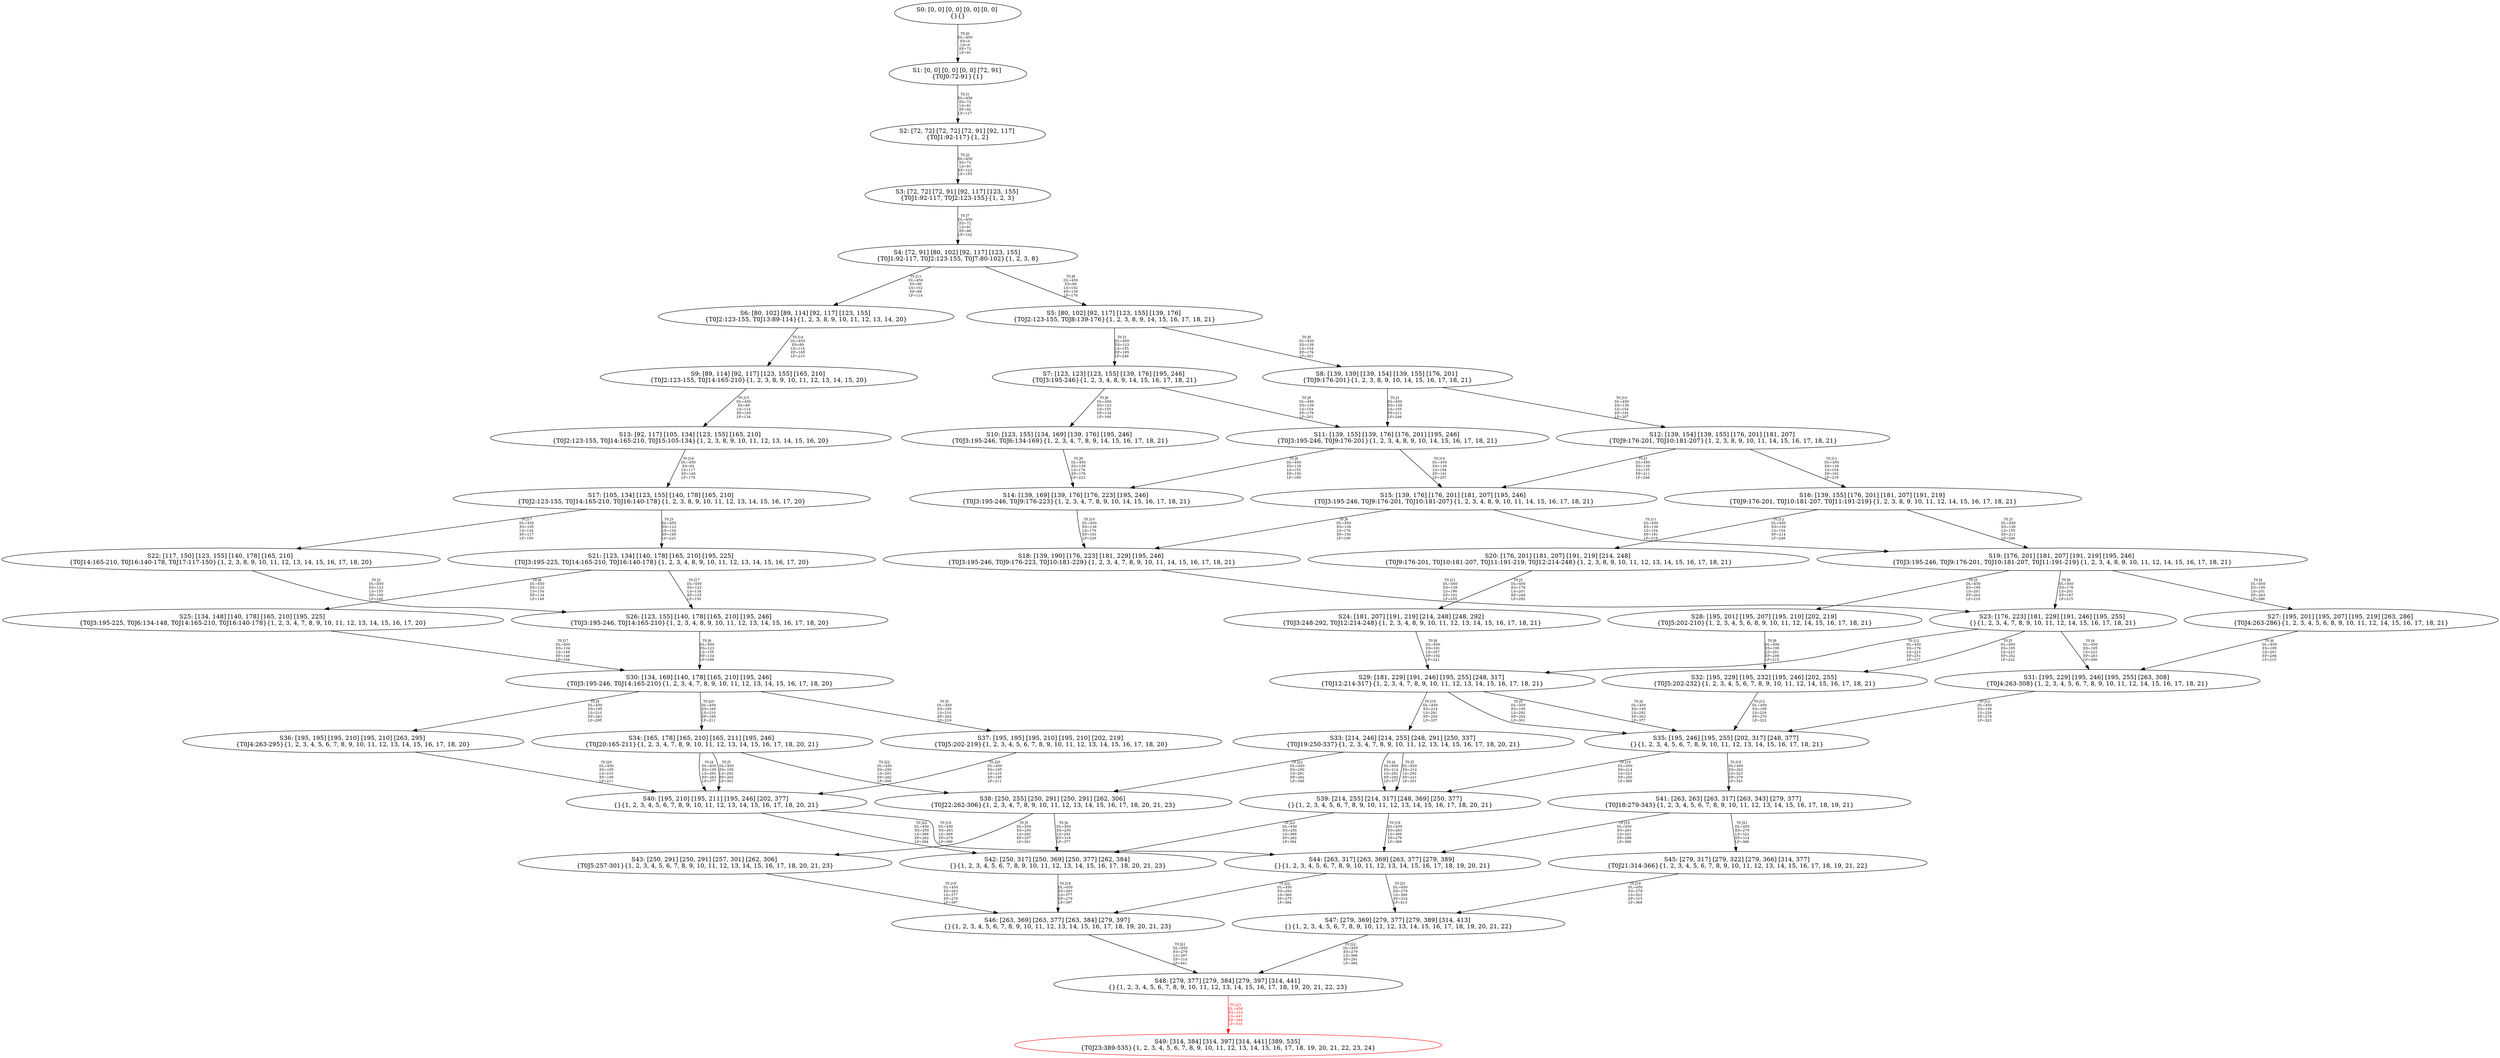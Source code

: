 digraph {
	S0[label="S0: [0, 0] [0, 0] [0, 0] [0, 0] \n{}{}"];
	S1[label="S1: [0, 0] [0, 0] [0, 0] [72, 91] \n{T0J0:72-91}{1}"];
	S2[label="S2: [72, 72] [72, 72] [72, 91] [92, 117] \n{T0J1:92-117}{1, 2}"];
	S3[label="S3: [72, 72] [72, 91] [92, 117] [123, 155] \n{T0J1:92-117, T0J2:123-155}{1, 2, 3}"];
	S4[label="S4: [72, 91] [80, 102] [92, 117] [123, 155] \n{T0J1:92-117, T0J2:123-155, T0J7:80-102}{1, 2, 3, 8}"];
	S5[label="S5: [80, 102] [92, 117] [123, 155] [139, 176] \n{T0J2:123-155, T0J8:139-176}{1, 2, 3, 8, 9, 14, 15, 16, 17, 18, 21}"];
	S6[label="S6: [80, 102] [89, 114] [92, 117] [123, 155] \n{T0J2:123-155, T0J13:89-114}{1, 2, 3, 8, 9, 10, 11, 12, 13, 14, 20}"];
	S7[label="S7: [123, 123] [123, 155] [139, 176] [195, 246] \n{T0J3:195-246}{1, 2, 3, 4, 8, 9, 14, 15, 16, 17, 18, 21}"];
	S8[label="S8: [139, 139] [139, 154] [139, 155] [176, 201] \n{T0J9:176-201}{1, 2, 3, 8, 9, 10, 14, 15, 16, 17, 18, 21}"];
	S9[label="S9: [89, 114] [92, 117] [123, 155] [165, 210] \n{T0J2:123-155, T0J14:165-210}{1, 2, 3, 8, 9, 10, 11, 12, 13, 14, 15, 20}"];
	S10[label="S10: [123, 155] [134, 169] [139, 176] [195, 246] \n{T0J3:195-246, T0J6:134-169}{1, 2, 3, 4, 7, 8, 9, 14, 15, 16, 17, 18, 21}"];
	S11[label="S11: [139, 155] [139, 176] [176, 201] [195, 246] \n{T0J3:195-246, T0J9:176-201}{1, 2, 3, 4, 8, 9, 10, 14, 15, 16, 17, 18, 21}"];
	S12[label="S12: [139, 154] [139, 155] [176, 201] [181, 207] \n{T0J9:176-201, T0J10:181-207}{1, 2, 3, 8, 9, 10, 11, 14, 15, 16, 17, 18, 21}"];
	S13[label="S13: [92, 117] [105, 134] [123, 155] [165, 210] \n{T0J2:123-155, T0J14:165-210, T0J15:105-134}{1, 2, 3, 8, 9, 10, 11, 12, 13, 14, 15, 16, 20}"];
	S14[label="S14: [139, 169] [139, 176] [176, 223] [195, 246] \n{T0J3:195-246, T0J9:176-223}{1, 2, 3, 4, 7, 8, 9, 10, 14, 15, 16, 17, 18, 21}"];
	S15[label="S15: [139, 176] [176, 201] [181, 207] [195, 246] \n{T0J3:195-246, T0J9:176-201, T0J10:181-207}{1, 2, 3, 4, 8, 9, 10, 11, 14, 15, 16, 17, 18, 21}"];
	S16[label="S16: [139, 155] [176, 201] [181, 207] [191, 219] \n{T0J9:176-201, T0J10:181-207, T0J11:191-219}{1, 2, 3, 8, 9, 10, 11, 12, 14, 15, 16, 17, 18, 21}"];
	S17[label="S17: [105, 134] [123, 155] [140, 178] [165, 210] \n{T0J2:123-155, T0J14:165-210, T0J16:140-178}{1, 2, 3, 8, 9, 10, 11, 12, 13, 14, 15, 16, 17, 20}"];
	S18[label="S18: [139, 190] [176, 223] [181, 229] [195, 246] \n{T0J3:195-246, T0J9:176-223, T0J10:181-229}{1, 2, 3, 4, 7, 8, 9, 10, 11, 14, 15, 16, 17, 18, 21}"];
	S19[label="S19: [176, 201] [181, 207] [191, 219] [195, 246] \n{T0J3:195-246, T0J9:176-201, T0J10:181-207, T0J11:191-219}{1, 2, 3, 4, 8, 9, 10, 11, 12, 14, 15, 16, 17, 18, 21}"];
	S20[label="S20: [176, 201] [181, 207] [191, 219] [214, 248] \n{T0J9:176-201, T0J10:181-207, T0J11:191-219, T0J12:214-248}{1, 2, 3, 8, 9, 10, 11, 12, 13, 14, 15, 16, 17, 18, 21}"];
	S21[label="S21: [123, 134] [140, 178] [165, 210] [195, 225] \n{T0J3:195-225, T0J14:165-210, T0J16:140-178}{1, 2, 3, 4, 8, 9, 10, 11, 12, 13, 14, 15, 16, 17, 20}"];
	S22[label="S22: [117, 150] [123, 155] [140, 178] [165, 210] \n{T0J14:165-210, T0J16:140-178, T0J17:117-150}{1, 2, 3, 8, 9, 10, 11, 12, 13, 14, 15, 16, 17, 18, 20}"];
	S23[label="S23: [176, 223] [181, 229] [191, 246] [195, 255] \n{}{1, 2, 3, 4, 7, 8, 9, 10, 11, 12, 14, 15, 16, 17, 18, 21}"];
	S24[label="S24: [181, 207] [191, 219] [214, 248] [248, 292] \n{T0J3:248-292, T0J12:214-248}{1, 2, 3, 4, 8, 9, 10, 11, 12, 13, 14, 15, 16, 17, 18, 21}"];
	S25[label="S25: [134, 148] [140, 178] [165, 210] [195, 225] \n{T0J3:195-225, T0J6:134-148, T0J14:165-210, T0J16:140-178}{1, 2, 3, 4, 7, 8, 9, 10, 11, 12, 13, 14, 15, 16, 17, 20}"];
	S26[label="S26: [123, 155] [140, 178] [165, 210] [195, 246] \n{T0J3:195-246, T0J14:165-210}{1, 2, 3, 4, 8, 9, 10, 11, 12, 13, 14, 15, 16, 17, 18, 20}"];
	S27[label="S27: [195, 201] [195, 207] [195, 219] [263, 286] \n{T0J4:263-286}{1, 2, 3, 4, 5, 6, 8, 9, 10, 11, 12, 14, 15, 16, 17, 18, 21}"];
	S28[label="S28: [195, 201] [195, 207] [195, 210] [202, 219] \n{T0J5:202-210}{1, 2, 3, 4, 5, 6, 8, 9, 10, 11, 12, 14, 15, 16, 17, 18, 21}"];
	S29[label="S29: [181, 229] [191, 246] [195, 255] [248, 317] \n{T0J12:214-317}{1, 2, 3, 4, 7, 8, 9, 10, 11, 12, 13, 14, 15, 16, 17, 18, 21}"];
	S30[label="S30: [134, 169] [140, 178] [165, 210] [195, 246] \n{T0J3:195-246, T0J14:165-210}{1, 2, 3, 4, 7, 8, 9, 10, 11, 12, 13, 14, 15, 16, 17, 18, 20}"];
	S31[label="S31: [195, 229] [195, 246] [195, 255] [263, 308] \n{T0J4:263-308}{1, 2, 3, 4, 5, 6, 7, 8, 9, 10, 11, 12, 14, 15, 16, 17, 18, 21}"];
	S32[label="S32: [195, 229] [195, 232] [195, 246] [202, 255] \n{T0J5:202-232}{1, 2, 3, 4, 5, 6, 7, 8, 9, 10, 11, 12, 14, 15, 16, 17, 18, 21}"];
	S33[label="S33: [214, 246] [214, 255] [248, 291] [250, 337] \n{T0J19:250-337}{1, 2, 3, 4, 7, 8, 9, 10, 11, 12, 13, 14, 15, 16, 17, 18, 20, 21}"];
	S34[label="S34: [165, 178] [165, 210] [165, 211] [195, 246] \n{T0J20:165-211}{1, 2, 3, 4, 7, 8, 9, 10, 11, 12, 13, 14, 15, 16, 17, 18, 20, 21}"];
	S35[label="S35: [195, 246] [195, 255] [202, 317] [248, 377] \n{}{1, 2, 3, 4, 5, 6, 7, 8, 9, 10, 11, 12, 13, 14, 15, 16, 17, 18, 21}"];
	S36[label="S36: [195, 195] [195, 210] [195, 210] [263, 295] \n{T0J4:263-295}{1, 2, 3, 4, 5, 6, 7, 8, 9, 10, 11, 12, 13, 14, 15, 16, 17, 18, 20}"];
	S37[label="S37: [195, 195] [195, 210] [195, 210] [202, 219] \n{T0J5:202-219}{1, 2, 3, 4, 5, 6, 7, 8, 9, 10, 11, 12, 13, 14, 15, 16, 17, 18, 20}"];
	S38[label="S38: [250, 255] [250, 291] [250, 291] [262, 306] \n{T0J22:262-306}{1, 2, 3, 4, 7, 8, 9, 10, 11, 12, 13, 14, 15, 16, 17, 18, 20, 21, 23}"];
	S39[label="S39: [214, 255] [214, 317] [248, 369] [250, 377] \n{}{1, 2, 3, 4, 5, 6, 7, 8, 9, 10, 11, 12, 13, 14, 15, 16, 17, 18, 20, 21}"];
	S40[label="S40: [195, 210] [195, 211] [195, 246] [202, 377] \n{}{1, 2, 3, 4, 5, 6, 7, 8, 9, 10, 11, 12, 13, 14, 15, 16, 17, 18, 20, 21}"];
	S41[label="S41: [263, 263] [263, 317] [263, 343] [279, 377] \n{T0J18:279-343}{1, 2, 3, 4, 5, 6, 7, 8, 9, 10, 11, 12, 13, 14, 15, 16, 17, 18, 19, 21}"];
	S42[label="S42: [250, 317] [250, 369] [250, 377] [262, 384] \n{}{1, 2, 3, 4, 5, 6, 7, 8, 9, 10, 11, 12, 13, 14, 15, 16, 17, 18, 20, 21, 23}"];
	S43[label="S43: [250, 291] [250, 291] [257, 301] [262, 306] \n{T0J5:257-301}{1, 2, 3, 4, 5, 6, 7, 8, 9, 10, 11, 12, 13, 14, 15, 16, 17, 18, 20, 21, 23}"];
	S44[label="S44: [263, 317] [263, 369] [263, 377] [279, 389] \n{}{1, 2, 3, 4, 5, 6, 7, 8, 9, 10, 11, 12, 13, 14, 15, 16, 17, 18, 19, 20, 21}"];
	S45[label="S45: [279, 317] [279, 322] [279, 366] [314, 377] \n{T0J21:314-366}{1, 2, 3, 4, 5, 6, 7, 8, 9, 10, 11, 12, 13, 14, 15, 16, 17, 18, 19, 21, 22}"];
	S46[label="S46: [263, 369] [263, 377] [263, 384] [279, 397] \n{}{1, 2, 3, 4, 5, 6, 7, 8, 9, 10, 11, 12, 13, 14, 15, 16, 17, 18, 19, 20, 21, 23}"];
	S47[label="S47: [279, 369] [279, 377] [279, 389] [314, 413] \n{}{1, 2, 3, 4, 5, 6, 7, 8, 9, 10, 11, 12, 13, 14, 15, 16, 17, 18, 19, 20, 21, 22}"];
	S48[label="S48: [279, 377] [279, 384] [279, 397] [314, 441] \n{}{1, 2, 3, 4, 5, 6, 7, 8, 9, 10, 11, 12, 13, 14, 15, 16, 17, 18, 19, 20, 21, 22, 23}"];
	S49[label="S49: [314, 384] [314, 397] [314, 441] [389, 535] \n{T0J23:389-535}{1, 2, 3, 4, 5, 6, 7, 8, 9, 10, 11, 12, 13, 14, 15, 16, 17, 18, 19, 20, 21, 22, 23, 24}"];
	S0 -> S1[label="T0 J0\nDL=450\nES=0\nLS=0\nEF=72\nLF=91",fontsize=8];
	S1 -> S2[label="T0 J1\nDL=450\nES=72\nLS=91\nEF=92\nLF=117",fontsize=8];
	S2 -> S3[label="T0 J2\nDL=450\nES=72\nLS=91\nEF=123\nLF=155",fontsize=8];
	S3 -> S4[label="T0 J7\nDL=450\nES=72\nLS=91\nEF=80\nLF=102",fontsize=8];
	S4 -> S5[label="T0 J8\nDL=450\nES=80\nLS=102\nEF=139\nLF=176",fontsize=8];
	S4 -> S6[label="T0 J13\nDL=450\nES=80\nLS=102\nEF=89\nLF=114",fontsize=8];
	S5 -> S7[label="T0 J3\nDL=450\nES=123\nLS=155\nEF=195\nLF=246",fontsize=8];
	S5 -> S8[label="T0 J9\nDL=450\nES=139\nLS=154\nEF=176\nLF=201",fontsize=8];
	S6 -> S9[label="T0 J14\nDL=450\nES=89\nLS=114\nEF=165\nLF=210",fontsize=8];
	S7 -> S10[label="T0 J6\nDL=450\nES=123\nLS=155\nEF=134\nLF=169",fontsize=8];
	S7 -> S11[label="T0 J9\nDL=450\nES=139\nLS=154\nEF=176\nLF=201",fontsize=8];
	S8 -> S11[label="T0 J3\nDL=450\nES=139\nLS=155\nEF=211\nLF=246",fontsize=8];
	S8 -> S12[label="T0 J10\nDL=450\nES=139\nLS=154\nEF=181\nLF=207",fontsize=8];
	S9 -> S13[label="T0 J15\nDL=450\nES=89\nLS=114\nEF=105\nLF=134",fontsize=8];
	S10 -> S14[label="T0 J9\nDL=450\nES=139\nLS=176\nEF=176\nLF=223",fontsize=8];
	S11 -> S14[label="T0 J6\nDL=450\nES=139\nLS=155\nEF=150\nLF=169",fontsize=8];
	S11 -> S15[label="T0 J10\nDL=450\nES=139\nLS=154\nEF=181\nLF=207",fontsize=8];
	S12 -> S15[label="T0 J3\nDL=450\nES=139\nLS=155\nEF=211\nLF=246",fontsize=8];
	S12 -> S16[label="T0 J11\nDL=450\nES=139\nLS=154\nEF=191\nLF=219",fontsize=8];
	S13 -> S17[label="T0 J16\nDL=450\nES=92\nLS=117\nEF=140\nLF=178",fontsize=8];
	S14 -> S18[label="T0 J10\nDL=450\nES=139\nLS=176\nEF=181\nLF=229",fontsize=8];
	S15 -> S18[label="T0 J6\nDL=450\nES=139\nLS=176\nEF=150\nLF=190",fontsize=8];
	S15 -> S19[label="T0 J11\nDL=450\nES=139\nLS=154\nEF=191\nLF=219",fontsize=8];
	S16 -> S19[label="T0 J3\nDL=450\nES=139\nLS=155\nEF=211\nLF=246",fontsize=8];
	S16 -> S20[label="T0 J12\nDL=450\nES=139\nLS=154\nEF=214\nLF=248",fontsize=8];
	S17 -> S21[label="T0 J3\nDL=450\nES=123\nLS=134\nEF=195\nLF=225",fontsize=8];
	S17 -> S22[label="T0 J17\nDL=450\nES=105\nLS=134\nEF=117\nLF=150",fontsize=8];
	S18 -> S23[label="T0 J11\nDL=450\nES=139\nLS=190\nEF=191\nLF=255",fontsize=8];
	S19 -> S27[label="T0 J4\nDL=450\nES=195\nLS=201\nEF=263\nLF=286",fontsize=8];
	S19 -> S28[label="T0 J5\nDL=450\nES=195\nLS=201\nEF=202\nLF=210",fontsize=8];
	S19 -> S23[label="T0 J6\nDL=450\nES=176\nLS=201\nEF=187\nLF=215",fontsize=8];
	S20 -> S24[label="T0 J3\nDL=450\nES=176\nLS=201\nEF=248\nLF=292",fontsize=8];
	S21 -> S25[label="T0 J6\nDL=450\nES=123\nLS=134\nEF=134\nLF=148",fontsize=8];
	S21 -> S26[label="T0 J17\nDL=450\nES=123\nLS=134\nEF=135\nLF=150",fontsize=8];
	S22 -> S26[label="T0 J3\nDL=450\nES=123\nLS=155\nEF=195\nLF=246",fontsize=8];
	S23 -> S31[label="T0 J4\nDL=450\nES=195\nLS=223\nEF=263\nLF=308",fontsize=8];
	S23 -> S32[label="T0 J5\nDL=450\nES=195\nLS=223\nEF=202\nLF=232",fontsize=8];
	S23 -> S29[label="T0 J12\nDL=450\nES=176\nLS=223\nEF=251\nLF=317",fontsize=8];
	S24 -> S29[label="T0 J6\nDL=450\nES=181\nLS=207\nEF=192\nLF=221",fontsize=8];
	S25 -> S30[label="T0 J17\nDL=450\nES=134\nLS=148\nEF=146\nLF=164",fontsize=8];
	S26 -> S30[label="T0 J6\nDL=450\nES=123\nLS=155\nEF=134\nLF=169",fontsize=8];
	S27 -> S31[label="T0 J6\nDL=450\nES=195\nLS=201\nEF=206\nLF=215",fontsize=8];
	S28 -> S32[label="T0 J6\nDL=450\nES=195\nLS=201\nEF=206\nLF=215",fontsize=8];
	S29 -> S35[label="T0 J4\nDL=450\nES=195\nLS=292\nEF=263\nLF=377",fontsize=8];
	S29 -> S35[label="T0 J5\nDL=450\nES=195\nLS=292\nEF=202\nLF=301",fontsize=8];
	S29 -> S33[label="T0 J19\nDL=450\nES=214\nLS=291\nEF=250\nLF=337",fontsize=8];
	S30 -> S36[label="T0 J4\nDL=450\nES=195\nLS=210\nEF=263\nLF=295",fontsize=8];
	S30 -> S37[label="T0 J5\nDL=450\nES=195\nLS=210\nEF=202\nLF=219",fontsize=8];
	S30 -> S34[label="T0 J20\nDL=450\nES=165\nLS=210\nEF=165\nLF=211",fontsize=8];
	S31 -> S35[label="T0 J12\nDL=450\nES=195\nLS=229\nEF=270\nLF=323",fontsize=8];
	S32 -> S35[label="T0 J12\nDL=450\nES=195\nLS=229\nEF=270\nLF=323",fontsize=8];
	S33 -> S39[label="T0 J4\nDL=450\nES=214\nLS=292\nEF=282\nLF=377",fontsize=8];
	S33 -> S39[label="T0 J5\nDL=450\nES=214\nLS=292\nEF=221\nLF=301",fontsize=8];
	S33 -> S38[label="T0 J22\nDL=450\nES=250\nLS=291\nEF=262\nLF=306",fontsize=8];
	S34 -> S40[label="T0 J4\nDL=450\nES=195\nLS=292\nEF=263\nLF=377",fontsize=8];
	S34 -> S40[label="T0 J5\nDL=450\nES=195\nLS=292\nEF=202\nLF=301",fontsize=8];
	S34 -> S38[label="T0 J22\nDL=450\nES=250\nLS=291\nEF=262\nLF=306",fontsize=8];
	S35 -> S41[label="T0 J18\nDL=450\nES=263\nLS=323\nEF=279\nLF=343",fontsize=8];
	S35 -> S39[label="T0 J19\nDL=450\nES=214\nLS=323\nEF=250\nLF=369",fontsize=8];
	S36 -> S40[label="T0 J20\nDL=450\nES=195\nLS=210\nEF=195\nLF=211",fontsize=8];
	S37 -> S40[label="T0 J20\nDL=450\nES=195\nLS=210\nEF=195\nLF=211",fontsize=8];
	S38 -> S42[label="T0 J4\nDL=450\nES=250\nLS=292\nEF=318\nLF=377",fontsize=8];
	S38 -> S43[label="T0 J5\nDL=450\nES=250\nLS=292\nEF=257\nLF=301",fontsize=8];
	S39 -> S44[label="T0 J18\nDL=450\nES=263\nLS=369\nEF=279\nLF=389",fontsize=8];
	S39 -> S42[label="T0 J22\nDL=450\nES=250\nLS=369\nEF=262\nLF=384",fontsize=8];
	S40 -> S44[label="T0 J18\nDL=450\nES=263\nLS=369\nEF=279\nLF=389",fontsize=8];
	S40 -> S42[label="T0 J22\nDL=450\nES=250\nLS=369\nEF=262\nLF=384",fontsize=8];
	S41 -> S44[label="T0 J19\nDL=450\nES=263\nLS=323\nEF=299\nLF=369",fontsize=8];
	S41 -> S45[label="T0 J21\nDL=450\nES=279\nLS=322\nEF=314\nLF=366",fontsize=8];
	S42 -> S46[label="T0 J18\nDL=450\nES=263\nLS=377\nEF=279\nLF=397",fontsize=8];
	S43 -> S46[label="T0 J18\nDL=450\nES=263\nLS=377\nEF=279\nLF=397",fontsize=8];
	S44 -> S47[label="T0 J21\nDL=450\nES=279\nLS=369\nEF=314\nLF=413",fontsize=8];
	S44 -> S46[label="T0 J22\nDL=450\nES=263\nLS=369\nEF=275\nLF=384",fontsize=8];
	S45 -> S47[label="T0 J19\nDL=450\nES=279\nLS=323\nEF=315\nLF=369",fontsize=8];
	S46 -> S48[label="T0 J21\nDL=450\nES=279\nLS=397\nEF=314\nLF=441",fontsize=8];
	S47 -> S48[label="T0 J22\nDL=450\nES=279\nLS=369\nEF=291\nLF=384",fontsize=8];
	S48 -> S49[label="T0 J23\nDL=450\nES=314\nLS=441\nEF=389\nLF=535",color=Red,fontcolor=Red,fontsize=8];
S49[color=Red];
}
